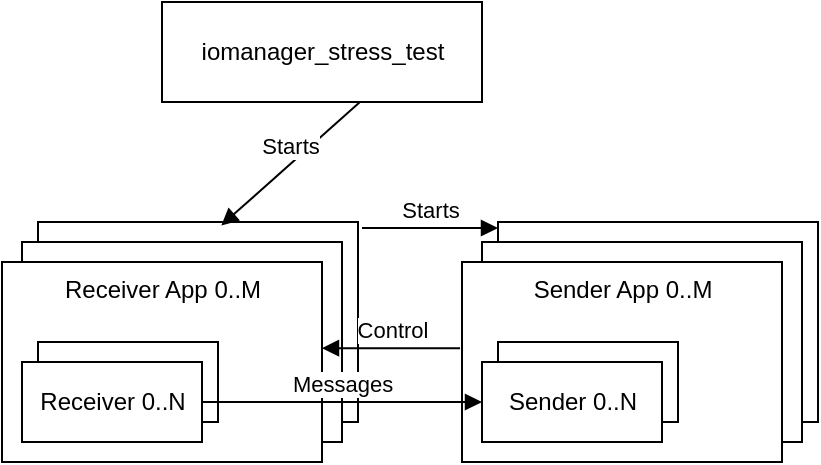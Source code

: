 <mxfile version="20.6.1" type="device" pages="5"><diagram name="iomanager_stress_test Apps" id="K3QypD5kPTC4TLY9dZU2"><mxGraphModel dx="1444" dy="2107" grid="1" gridSize="10" guides="1" tooltips="1" connect="1" arrows="1" fold="1" page="1" pageScale="1" pageWidth="850" pageHeight="1100" math="0" shadow="0"><root><mxCell id="0"/><mxCell id="1" parent="0"/><mxCell id="SpNEIe9kE4D9Aog1evqD-26" value="iomanager_stress_test" style="html=1;" parent="1" vertex="1"><mxGeometry x="130" y="-290" width="160" height="50" as="geometry"/></mxCell><mxCell id="SpNEIe9kE4D9Aog1evqD-27" value="" style="html=1;" parent="1" vertex="1"><mxGeometry x="68" y="-180" width="160" height="100" as="geometry"/></mxCell><mxCell id="SpNEIe9kE4D9Aog1evqD-28" value="iomanager_stress_test" style="html=1;" parent="1" vertex="1"><mxGeometry x="60" y="-170" width="160" height="100" as="geometry"/></mxCell><mxCell id="SpNEIe9kE4D9Aog1evqD-29" value="Receiver App 0..M" style="html=1;verticalAlign=top;" parent="1" vertex="1"><mxGeometry x="50" y="-160" width="160" height="100" as="geometry"/></mxCell><mxCell id="SpNEIe9kE4D9Aog1evqD-30" value="Receiver 0..N" style="html=1;" parent="1" vertex="1"><mxGeometry x="68" y="-120" width="90" height="40" as="geometry"/></mxCell><mxCell id="SpNEIe9kE4D9Aog1evqD-31" value="Receiver 0..N" style="html=1;" parent="1" vertex="1"><mxGeometry x="60" y="-110" width="90" height="40" as="geometry"/></mxCell><mxCell id="SpNEIe9kE4D9Aog1evqD-32" value="" style="html=1;" parent="1" vertex="1"><mxGeometry x="298" y="-180" width="160" height="100" as="geometry"/></mxCell><mxCell id="SpNEIe9kE4D9Aog1evqD-33" value="iomanager_stress_test" style="html=1;" parent="1" vertex="1"><mxGeometry x="290" y="-170" width="160" height="100" as="geometry"/></mxCell><mxCell id="SpNEIe9kE4D9Aog1evqD-34" value="Sender App 0..M" style="html=1;verticalAlign=top;" parent="1" vertex="1"><mxGeometry x="280" y="-160" width="160" height="100" as="geometry"/></mxCell><mxCell id="SpNEIe9kE4D9Aog1evqD-35" value="Receiver 0..N" style="html=1;" parent="1" vertex="1"><mxGeometry x="298" y="-120" width="90" height="40" as="geometry"/></mxCell><mxCell id="SpNEIe9kE4D9Aog1evqD-36" value="Sender 0..N" style="html=1;" parent="1" vertex="1"><mxGeometry x="290" y="-110" width="90" height="40" as="geometry"/></mxCell><mxCell id="SpNEIe9kE4D9Aog1evqD-37" value="Messages" style="html=1;verticalAlign=bottom;endArrow=block;rounded=0;exitX=1;exitY=0.5;exitDx=0;exitDy=0;" parent="1" source="SpNEIe9kE4D9Aog1evqD-31" target="SpNEIe9kE4D9Aog1evqD-36" edge="1"><mxGeometry width="80" relative="1" as="geometry"><mxPoint x="170" y="-90.34" as="sourcePoint"/><mxPoint x="250" y="-90.34" as="targetPoint"/></mxGeometry></mxCell><mxCell id="SpNEIe9kE4D9Aog1evqD-38" value="Control" style="html=1;verticalAlign=bottom;endArrow=block;rounded=0;exitX=-0.006;exitY=0.431;exitDx=0;exitDy=0;exitPerimeter=0;entryX=1;entryY=0.431;entryDx=0;entryDy=0;entryPerimeter=0;" parent="1" source="SpNEIe9kE4D9Aog1evqD-34" target="SpNEIe9kE4D9Aog1evqD-29" edge="1"><mxGeometry width="80" relative="1" as="geometry"><mxPoint x="420" y="-50" as="sourcePoint"/><mxPoint x="500" y="-50" as="targetPoint"/></mxGeometry></mxCell><mxCell id="SpNEIe9kE4D9Aog1evqD-39" value="Starts" style="html=1;verticalAlign=bottom;endArrow=block;rounded=0;exitX=0.617;exitY=1.006;exitDx=0;exitDy=0;exitPerimeter=0;entryX=0.573;entryY=0.017;entryDx=0;entryDy=0;entryPerimeter=0;" parent="1" source="SpNEIe9kE4D9Aog1evqD-26" target="SpNEIe9kE4D9Aog1evqD-27" edge="1"><mxGeometry width="80" relative="1" as="geometry"><mxPoint x="420" y="-50" as="sourcePoint"/><mxPoint x="500" y="-50" as="targetPoint"/></mxGeometry></mxCell><mxCell id="SpNEIe9kE4D9Aog1evqD-40" value="Starts" style="html=1;verticalAlign=bottom;endArrow=block;rounded=0;entryX=0;entryY=0;entryDx=0;entryDy=0;" parent="1" edge="1"><mxGeometry width="80" relative="1" as="geometry"><mxPoint x="230" y="-177" as="sourcePoint"/><mxPoint x="298" y="-177.0" as="targetPoint"/></mxGeometry></mxCell></root></mxGraphModel></diagram><diagram id="YCkuWV2Kvreng_vRU2ek" name="iomanager_stress_test Connection"><mxGraphModel dx="1444" dy="1007" grid="1" gridSize="10" guides="1" tooltips="1" connect="1" arrows="1" fold="1" page="1" pageScale="1" pageWidth="850" pageHeight="1100" math="0" shadow="0"><root><mxCell id="0"/><mxCell id="1" parent="0"/><mxCell id="c6TTiU8DeKmu9vffvjNB-1" value="SenderN" style="shape=umlLifeline;perimeter=lifelinePerimeter;whiteSpace=wrap;html=1;container=0;dropTarget=0;collapsible=0;recursiveResize=0;outlineConnect=0;portConstraint=eastwest;newEdgeStyle={&quot;edgeStyle&quot;:&quot;elbowEdgeStyle&quot;,&quot;elbow&quot;:&quot;vertical&quot;,&quot;curved&quot;:0,&quot;rounded&quot;:0};" parent="1" vertex="1"><mxGeometry x="370" y="252" width="100" height="308" as="geometry"/></mxCell><mxCell id="c6TTiU8DeKmu9vffvjNB-2" value="ReceiverN" style="shape=umlLifeline;perimeter=lifelinePerimeter;whiteSpace=wrap;html=1;container=0;dropTarget=0;collapsible=0;recursiveResize=0;outlineConnect=0;portConstraint=eastwest;newEdgeStyle={&quot;edgeStyle&quot;:&quot;elbowEdgeStyle&quot;,&quot;elbow&quot;:&quot;vertical&quot;,&quot;curved&quot;:0,&quot;rounded&quot;:0};" parent="1" vertex="1"><mxGeometry x="200" y="250" width="100" height="310" as="geometry"/></mxCell><mxCell id="c6TTiU8DeKmu9vffvjNB-3" value="Ready" style="html=1;verticalAlign=bottom;endArrow=block;edgeStyle=elbowEdgeStyle;elbow=vertical;curved=0;rounded=0;" parent="1" target="c6TTiU8DeKmu9vffvjNB-1" edge="1"><mxGeometry width="80" relative="1" as="geometry"><mxPoint x="250" y="320" as="sourcePoint"/><mxPoint x="330" y="320" as="targetPoint"/></mxGeometry></mxCell><mxCell id="c6TTiU8DeKmu9vffvjNB-4" value="Data0" style="html=1;verticalAlign=bottom;endArrow=block;edgeStyle=elbowEdgeStyle;elbow=vertical;curved=0;rounded=0;" parent="1" source="c6TTiU8DeKmu9vffvjNB-1" target="c6TTiU8DeKmu9vffvjNB-2" edge="1"><mxGeometry width="80" relative="1" as="geometry"><mxPoint x="250" y="399.5" as="sourcePoint"/><mxPoint x="390" y="399.5" as="targetPoint"/><Array as="points"><mxPoint x="360" y="370"/><mxPoint x="360" y="360"/></Array></mxGeometry></mxCell><mxCell id="c6TTiU8DeKmu9vffvjNB-5" value="Data1" style="html=1;verticalAlign=bottom;endArrow=block;edgeStyle=elbowEdgeStyle;elbow=vertical;curved=0;rounded=0;" parent="1" edge="1"><mxGeometry width="80" relative="1" as="geometry"><mxPoint x="420" y="396" as="sourcePoint"/><mxPoint x="250" y="396" as="targetPoint"/><Array as="points"><mxPoint x="380" y="396"/><mxPoint x="380" y="386"/></Array></mxGeometry></mxCell><mxCell id="c6TTiU8DeKmu9vffvjNB-6" value="Complete" style="html=1;verticalAlign=bottom;endArrow=block;edgeStyle=elbowEdgeStyle;elbow=vertical;curved=0;rounded=0;" parent="1" edge="1"><mxGeometry width="80" relative="1" as="geometry"><mxPoint x="251" y="510.0" as="sourcePoint"/><mxPoint x="421" y="510.0" as="targetPoint"/></mxGeometry></mxCell><mxCell id="c6TTiU8DeKmu9vffvjNB-7" value="DataN" style="html=1;verticalAlign=bottom;endArrow=block;edgeStyle=elbowEdgeStyle;elbow=vertical;curved=0;rounded=0;" parent="1" edge="1"><mxGeometry width="80" relative="1" as="geometry"><mxPoint x="420" y="475.0" as="sourcePoint"/><mxPoint x="250" y="470.0" as="targetPoint"/><Array as="points"><mxPoint x="340" y="470"/><mxPoint x="370" y="440"/></Array></mxGeometry></mxCell><mxCell id="c6TTiU8DeKmu9vffvjNB-8" value="Connectivity Service" style="shape=umlLifeline;perimeter=lifelinePerimeter;whiteSpace=wrap;html=1;container=1;collapsible=0;recursiveResize=0;outlineConnect=0;" parent="1" vertex="1"><mxGeometry x="50" y="130" width="100" height="580" as="geometry"/></mxCell><mxCell id="c6TTiU8DeKmu9vffvjNB-9" value="Publish" style="html=1;verticalAlign=bottom;endArrow=block;edgeStyle=elbowEdgeStyle;elbow=vertical;curved=0;rounded=0;" parent="c6TTiU8DeKmu9vffvjNB-8" edge="1"><mxGeometry x="0.067" y="-10" width="80" relative="1" as="geometry"><mxPoint x="200" y="180" as="sourcePoint"/><mxPoint x="50" y="180" as="targetPoint"/><Array as="points"><mxPoint x="160.5" y="180"/></Array><mxPoint as="offset"/></mxGeometry></mxCell><mxCell id="c6TTiU8DeKmu9vffvjNB-10" value="Lookup" style="html=1;verticalAlign=bottom;endArrow=block;edgeStyle=elbowEdgeStyle;elbow=vertical;curved=0;rounded=0;" parent="1" source="c6TTiU8DeKmu9vffvjNB-8" target="c6TTiU8DeKmu9vffvjNB-1" edge="1"><mxGeometry x="0.126" width="80" relative="1" as="geometry"><mxPoint x="280" y="380" as="sourcePoint"/><mxPoint x="130" y="380" as="targetPoint"/><Array as="points"><mxPoint x="160" y="340"/><mxPoint x="240.5" y="380"/></Array><mxPoint as="offset"/></mxGeometry></mxCell><mxCell id="c6TTiU8DeKmu9vffvjNB-11" value="Retract" style="html=1;verticalAlign=bottom;endArrow=block;edgeStyle=elbowEdgeStyle;elbow=vertical;curved=0;rounded=0;" parent="1" edge="1"><mxGeometry x="0.067" y="-10" width="80" relative="1" as="geometry"><mxPoint x="250" y="520.0" as="sourcePoint"/><mxPoint x="100" y="520.0" as="targetPoint"/><Array as="points"><mxPoint x="210.5" y="520"/></Array><mxPoint as="offset"/></mxGeometry></mxCell><mxCell id="c6TTiU8DeKmu9vffvjNB-12" value="" style="endArrow=classic;startArrow=classic;html=1;rounded=0;" parent="1" source="c6TTiU8DeKmu9vffvjNB-1" target="c6TTiU8DeKmu9vffvjNB-8" edge="1"><mxGeometry width="50" height="50" relative="1" as="geometry"><mxPoint x="80" y="520" as="sourcePoint"/><mxPoint x="130" y="470" as="targetPoint"/><Array as="points"><mxPoint x="260" y="340"/></Array></mxGeometry></mxCell><mxCell id="c6TTiU8DeKmu9vffvjNB-13" value="" style="html=1;verticalAlign=bottom;endArrow=block;edgeStyle=elbowEdgeStyle;elbow=vertical;curved=0;rounded=0;" parent="1" edge="1"><mxGeometry width="80" relative="1" as="geometry"><mxPoint x="250" y="323" as="sourcePoint"/><mxPoint x="419.5" y="323.31" as="targetPoint"/></mxGeometry></mxCell></root></mxGraphModel></diagram><diagram id="fQpJtpzg3wtGNF5zKZbb" name="iomanager_stress_test_pubsub Apps"><mxGraphModel dx="1444" dy="2107" grid="1" gridSize="10" guides="1" tooltips="1" connect="1" arrows="1" fold="1" page="1" pageScale="1" pageWidth="850" pageHeight="1100" math="0" shadow="0"><root><mxCell id="0"/><mxCell id="1" parent="0"/><mxCell id="eCZsHmOFlfPBalWfF6iG-12" value="iomanager_stress_test_pubsub" style="html=1;" parent="1" vertex="1"><mxGeometry x="200" y="-530" width="190" height="50" as="geometry"/></mxCell><mxCell id="eCZsHmOFlfPBalWfF6iG-13" value="" style="html=1;" parent="1" vertex="1"><mxGeometry x="140" y="-420" width="188" height="140" as="geometry"/></mxCell><mxCell id="eCZsHmOFlfPBalWfF6iG-14" value="iomanager_stress_test" style="html=1;" parent="1" vertex="1"><mxGeometry x="130" y="-410" width="190" height="140" as="geometry"/></mxCell><mxCell id="eCZsHmOFlfPBalWfF6iG-15" value="Publisher App 0..M" style="html=1;verticalAlign=top;" parent="1" vertex="1"><mxGeometry x="120" y="-400" width="190" height="140" as="geometry"/></mxCell><mxCell id="eCZsHmOFlfPBalWfF6iG-16" value="" style="html=1;" parent="1" vertex="1"><mxGeometry x="494" y="-420" width="160" height="210" as="geometry"/></mxCell><mxCell id="eCZsHmOFlfPBalWfF6iG-17" value="iomanager_stress_test" style="html=1;" parent="1" vertex="1"><mxGeometry x="486" y="-410" width="160" height="210" as="geometry"/></mxCell><mxCell id="eCZsHmOFlfPBalWfF6iG-18" value="Subscriber App 0..M" style="html=1;verticalAlign=top;" parent="1" vertex="1"><mxGeometry x="476" y="-400" width="160" height="210" as="geometry"/></mxCell><mxCell id="eCZsHmOFlfPBalWfF6iG-19" value="Starts" style="html=1;verticalAlign=bottom;endArrow=block;rounded=0;exitX=0.617;exitY=1.006;exitDx=0;exitDy=0;exitPerimeter=0;entryX=0.573;entryY=0.017;entryDx=0;entryDy=0;entryPerimeter=0;" parent="1" source="eCZsHmOFlfPBalWfF6iG-12" target="eCZsHmOFlfPBalWfF6iG-13" edge="1"><mxGeometry width="80" relative="1" as="geometry"><mxPoint x="520" y="-290" as="sourcePoint"/><mxPoint x="600" y="-290" as="targetPoint"/></mxGeometry></mxCell><mxCell id="eCZsHmOFlfPBalWfF6iG-20" value="Starts" style="html=1;verticalAlign=bottom;endArrow=block;rounded=0;exitX=0.995;exitY=0.065;exitDx=0;exitDy=0;exitPerimeter=0;" parent="1" source="eCZsHmOFlfPBalWfF6iG-13" edge="1"><mxGeometry width="80" relative="1" as="geometry"><mxPoint x="330" y="-446" as="sourcePoint"/><mxPoint x="494" y="-414.41" as="targetPoint"/></mxGeometry></mxCell><mxCell id="eCZsHmOFlfPBalWfF6iG-21" value="" style="html=1;verticalAlign=top;" parent="1" vertex="1"><mxGeometry x="150" y="-365" width="140" height="95" as="geometry"/></mxCell><mxCell id="eCZsHmOFlfPBalWfF6iG-23" value="Group 0..G" style="html=1;verticalAlign=top;" parent="1" vertex="1"><mxGeometry x="135" y="-355" width="140" height="90" as="geometry"/></mxCell><mxCell id="eCZsHmOFlfPBalWfF6iG-27" value="Group 0..G" style="html=1;verticalAlign=top;" parent="1" vertex="1"><mxGeometry x="496" y="-370" width="120" height="160" as="geometry"/></mxCell><mxCell id="eCZsHmOFlfPBalWfF6iG-28" value="Receiver 0..N" style="html=1;" parent="1" vertex="1"><mxGeometry x="168" y="-330" width="90" height="40" as="geometry"/></mxCell><mxCell id="eCZsHmOFlfPBalWfF6iG-29" value="Publisher 0..N" style="html=1;" parent="1" vertex="1"><mxGeometry x="160" y="-320" width="90" height="40" as="geometry"/></mxCell><mxCell id="eCZsHmOFlfPBalWfF6iG-30" value="Group 0..G" style="html=1;verticalAlign=top;" parent="1" vertex="1"><mxGeometry x="486" y="-360" width="120" height="160" as="geometry"/></mxCell><mxCell id="eCZsHmOFlfPBalWfF6iG-31" value="" style="html=1;" parent="1" vertex="1"><mxGeometry x="504" y="-330" width="90" height="40" as="geometry"/></mxCell><mxCell id="eCZsHmOFlfPBalWfF6iG-32" value="Subscriber 0..N" style="html=1;" parent="1" vertex="1"><mxGeometry x="496" y="-320" width="90" height="40" as="geometry"/></mxCell><mxCell id="eCZsHmOFlfPBalWfF6iG-33" value="QuotaReached" style="html=1;verticalAlign=bottom;endArrow=block;rounded=0;exitX=0;exitY=0.75;exitDx=0;exitDy=0;entryX=1;entryY=0.75;entryDx=0;entryDy=0;" parent="1" source="eCZsHmOFlfPBalWfF6iG-32" target="eCZsHmOFlfPBalWfF6iG-29" edge="1"><mxGeometry width="80" relative="1" as="geometry"><mxPoint x="520" y="-290" as="sourcePoint"/><mxPoint x="600" y="-290" as="targetPoint"/></mxGeometry></mxCell><mxCell id="eCZsHmOFlfPBalWfF6iG-34" value="Messages" style="html=1;verticalAlign=bottom;endArrow=block;rounded=0;exitX=1;exitY=0.25;exitDx=0;exitDy=0;entryX=0;entryY=0.25;entryDx=0;entryDy=0;" parent="1" source="eCZsHmOFlfPBalWfF6iG-29" target="eCZsHmOFlfPBalWfF6iG-32" edge="1"><mxGeometry width="80" relative="1" as="geometry"><mxPoint x="270" y="-330.34" as="sourcePoint"/><mxPoint x="350" y="-330.34" as="targetPoint"/></mxGeometry></mxCell><mxCell id="eCZsHmOFlfPBalWfF6iG-35" value="Subscriber G" style="html=1;" parent="1" vertex="1"><mxGeometry x="501" y="-260" width="90" height="40" as="geometry"/></mxCell><mxCell id="eCZsHmOFlfPBalWfF6iG-36" value="Messages" style="html=1;verticalAlign=bottom;endArrow=block;rounded=0;entryX=0;entryY=0.5;entryDx=0;entryDy=0;" parent="1" target="eCZsHmOFlfPBalWfF6iG-35" edge="1"><mxGeometry x="0.148" y="-22" width="80" relative="1" as="geometry"><mxPoint x="250" y="-310" as="sourcePoint"/><mxPoint x="410" y="-300.0" as="targetPoint"/><mxPoint as="offset"/></mxGeometry></mxCell><mxCell id="eCZsHmOFlfPBalWfF6iG-37" value="" style="html=1;verticalAlign=bottom;endArrow=block;rounded=0;entryX=0;entryY=0.5;entryDx=0;entryDy=0;exitX=1;exitY=0.25;exitDx=0;exitDy=0;" parent="1" source="eCZsHmOFlfPBalWfF6iG-28" target="eCZsHmOFlfPBalWfF6iG-35" edge="1"><mxGeometry width="80" relative="1" as="geometry"><mxPoint x="260" y="-300.0" as="sourcePoint"/><mxPoint x="415" y="-230.0" as="targetPoint"/></mxGeometry></mxCell></root></mxGraphModel></diagram><diagram id="4Ph252zw7ifwea-ceBBg" name="iomanager_stress_test_pubsub Connections"><mxGraphModel dx="1444" dy="1007" grid="1" gridSize="10" guides="1" tooltips="1" connect="1" arrows="1" fold="1" page="1" pageScale="1" pageWidth="850" pageHeight="1100" math="0" shadow="0"><root><mxCell id="0"/><mxCell id="1" parent="0"/><mxCell id="Y3vjoHu9hPTTnW9k3HrH-1" value="PublisherG-N" style="shape=umlLifeline;perimeter=lifelinePerimeter;whiteSpace=wrap;html=1;container=0;dropTarget=0;collapsible=0;recursiveResize=0;outlineConnect=0;portConstraint=eastwest;newEdgeStyle={&quot;edgeStyle&quot;:&quot;elbowEdgeStyle&quot;,&quot;elbow&quot;:&quot;vertical&quot;,&quot;curved&quot;:0,&quot;rounded&quot;:0};" parent="1" vertex="1"><mxGeometry x="420" y="262" width="100" height="308" as="geometry"/></mxCell><mxCell id="Y3vjoHu9hPTTnW9k3HrH-2" value="SubscriberG-N" style="shape=umlLifeline;perimeter=lifelinePerimeter;whiteSpace=wrap;html=1;container=0;dropTarget=0;collapsible=0;recursiveResize=0;outlineConnect=0;portConstraint=eastwest;newEdgeStyle={&quot;edgeStyle&quot;:&quot;elbowEdgeStyle&quot;,&quot;elbow&quot;:&quot;vertical&quot;,&quot;curved&quot;:0,&quot;rounded&quot;:0};" parent="1" vertex="1"><mxGeometry x="250" y="260" width="100" height="310" as="geometry"/></mxCell><mxCell id="Y3vjoHu9hPTTnW9k3HrH-3" value="Data0" style="html=1;verticalAlign=bottom;endArrow=block;edgeStyle=elbowEdgeStyle;elbow=vertical;curved=0;rounded=0;" parent="1" edge="1"><mxGeometry width="80" relative="1" as="geometry"><mxPoint x="469.5" y="348" as="sourcePoint"/><mxPoint x="380" y="350" as="targetPoint"/><Array as="points"><mxPoint x="410" y="348"/><mxPoint x="410" y="338"/></Array></mxGeometry></mxCell><mxCell id="Y3vjoHu9hPTTnW9k3HrH-4" value="Data1" style="html=1;verticalAlign=bottom;endArrow=block;edgeStyle=elbowEdgeStyle;elbow=vertical;curved=0;rounded=0;" parent="1" edge="1"><mxGeometry width="80" relative="1" as="geometry"><mxPoint x="470" y="405" as="sourcePoint"/><mxPoint x="300" y="405" as="targetPoint"/><Array as="points"><mxPoint x="430" y="405"/><mxPoint x="430" y="395"/></Array></mxGeometry></mxCell><mxCell id="Y3vjoHu9hPTTnW9k3HrH-5" value="Quota Reached" style="html=1;verticalAlign=bottom;endArrow=block;edgeStyle=elbowEdgeStyle;elbow=vertical;curved=0;rounded=0;" parent="1" edge="1"><mxGeometry width="80" relative="1" as="geometry"><mxPoint x="301" y="520" as="sourcePoint"/><mxPoint x="471" y="520" as="targetPoint"/></mxGeometry></mxCell><mxCell id="Y3vjoHu9hPTTnW9k3HrH-6" value="DataN" style="html=1;verticalAlign=bottom;endArrow=block;edgeStyle=elbowEdgeStyle;elbow=vertical;curved=0;rounded=0;" parent="1" edge="1"><mxGeometry width="80" relative="1" as="geometry"><mxPoint x="470" y="485" as="sourcePoint"/><mxPoint x="300" y="480" as="targetPoint"/><Array as="points"><mxPoint x="390" y="480"/><mxPoint x="420" y="450"/></Array></mxGeometry></mxCell><mxCell id="Y3vjoHu9hPTTnW9k3HrH-7" value="Connectivity Service" style="shape=umlLifeline;perimeter=lifelinePerimeter;whiteSpace=wrap;html=1;container=1;collapsible=0;recursiveResize=0;outlineConnect=0;" parent="1" vertex="1"><mxGeometry x="100" y="140" width="100" height="580" as="geometry"/></mxCell><mxCell id="Y3vjoHu9hPTTnW9k3HrH-8" value="Publish" style="html=1;verticalAlign=bottom;endArrow=block;edgeStyle=elbowEdgeStyle;elbow=vertical;curved=0;rounded=0;" parent="Y3vjoHu9hPTTnW9k3HrH-7" source="Y3vjoHu9hPTTnW9k3HrH-1" edge="1"><mxGeometry x="0.061" width="80" relative="1" as="geometry"><mxPoint x="200" y="180" as="sourcePoint"/><mxPoint x="50" y="180" as="targetPoint"/><Array as="points"><mxPoint x="160.5" y="180"/></Array><mxPoint as="offset"/></mxGeometry></mxCell><mxCell id="Y3vjoHu9hPTTnW9k3HrH-9" value="Lookup" style="html=1;verticalAlign=bottom;endArrow=block;edgeStyle=elbowEdgeStyle;elbow=vertical;curved=0;rounded=0;" parent="1" edge="1"><mxGeometry x="0.126" width="80" relative="1" as="geometry"><mxPoint x="149.81" y="385" as="sourcePoint"/><mxPoint x="300" y="385" as="targetPoint"/><Array as="points"><mxPoint x="210" y="385"/><mxPoint x="290.5" y="425"/></Array><mxPoint as="offset"/></mxGeometry></mxCell><mxCell id="Y3vjoHu9hPTTnW9k3HrH-10" value="Retract" style="html=1;verticalAlign=bottom;endArrow=block;edgeStyle=elbowEdgeStyle;elbow=vertical;curved=0;rounded=0;" parent="1" target="Y3vjoHu9hPTTnW9k3HrH-7" edge="1"><mxGeometry x="0.029" width="80" relative="1" as="geometry"><mxPoint x="469.5" y="540" as="sourcePoint"/><mxPoint x="170" y="540" as="targetPoint"/><Array as="points"><mxPoint x="360" y="540"/><mxPoint x="260.5" y="530"/></Array><mxPoint as="offset"/></mxGeometry></mxCell><mxCell id="Y3vjoHu9hPTTnW9k3HrH-11" value="" style="endArrow=classic;startArrow=classic;html=1;rounded=0;" parent="1" edge="1"><mxGeometry width="50" height="50" relative="1" as="geometry"><mxPoint x="150" y="385" as="sourcePoint"/><mxPoint x="299.5" y="385" as="targetPoint"/><Array as="points"><mxPoint x="230" y="385"/></Array></mxGeometry></mxCell><mxCell id="Y3vjoHu9hPTTnW9k3HrH-12" value="SubscriberG" style="shape=umlLifeline;perimeter=lifelinePerimeter;whiteSpace=wrap;html=1;container=0;dropTarget=0;collapsible=0;recursiveResize=0;outlineConnect=0;portConstraint=eastwest;newEdgeStyle={&quot;edgeStyle&quot;:&quot;elbowEdgeStyle&quot;,&quot;elbow&quot;:&quot;vertical&quot;,&quot;curved&quot;:0,&quot;rounded&quot;:0};" parent="1" vertex="1"><mxGeometry x="570" y="262" width="100" height="310" as="geometry"/></mxCell><mxCell id="Y3vjoHu9hPTTnW9k3HrH-13" value="" style="endArrow=classic;startArrow=classic;html=1;rounded=0;" parent="1" edge="1"><mxGeometry width="50" height="50" relative="1" as="geometry"><mxPoint x="149.81" y="385" as="sourcePoint"/><mxPoint x="619.5" y="385" as="targetPoint"/><Array as="points"><mxPoint x="240" y="385"/></Array></mxGeometry></mxCell><mxCell id="Y3vjoHu9hPTTnW9k3HrH-14" value="Data1" style="html=1;verticalAlign=bottom;endArrow=block;edgeStyle=elbowEdgeStyle;elbow=vertical;curved=0;rounded=0;" parent="1" edge="1"><mxGeometry width="80" relative="1" as="geometry"><mxPoint x="469.81" y="411" as="sourcePoint"/><mxPoint x="619.5" y="411" as="targetPoint"/><Array as="points"><mxPoint x="440" y="405"/><mxPoint x="440" y="400"/></Array></mxGeometry></mxCell><mxCell id="Y3vjoHu9hPTTnW9k3HrH-15" value="DataN" style="html=1;verticalAlign=bottom;endArrow=block;edgeStyle=elbowEdgeStyle;elbow=vertical;curved=0;rounded=0;" parent="1" edge="1"><mxGeometry width="80" relative="1" as="geometry"><mxPoint x="470" y="470" as="sourcePoint"/><mxPoint x="619.5" y="480" as="targetPoint"/><Array as="points"><mxPoint x="400" y="480"/><mxPoint x="430" y="450"/></Array></mxGeometry></mxCell></root></mxGraphModel></diagram><diagram id="QYvQnvDFuTM81GmJ-zWl" name="reconnection_test"><mxGraphModel dx="1444" dy="1007" grid="1" gridSize="10" guides="1" tooltips="1" connect="1" arrows="1" fold="1" page="1" pageScale="1" pageWidth="850" pageHeight="1100" math="0" shadow="0"><root><mxCell id="0"/><mxCell id="1" parent="0"/><mxCell id="NXU6poLoJt0sFuJu6bDA-1" value="ID 0" style="html=1;" parent="1" vertex="1"><mxGeometry x="380" y="450" width="110" height="50" as="geometry"/></mxCell><mxCell id="NXU6poLoJt0sFuJu6bDA-2" value="ID 1" style="html=1;" parent="1" vertex="1"><mxGeometry x="520" y="550" width="110" height="50" as="geometry"/></mxCell><mxCell id="NXU6poLoJt0sFuJu6bDA-3" value="ID 2" style="html=1;" parent="1" vertex="1"><mxGeometry x="470" y="680" width="110" height="50" as="geometry"/></mxCell><mxCell id="NXU6poLoJt0sFuJu6bDA-5" value="ID N" style="html=1;" parent="1" vertex="1"><mxGeometry x="250" y="550" width="110" height="50" as="geometry"/></mxCell><mxCell id="NXU6poLoJt0sFuJu6bDA-8" value="Message" style="html=1;verticalAlign=bottom;endArrow=block;rounded=0;" parent="1" source="NXU6poLoJt0sFuJu6bDA-1" target="NXU6poLoJt0sFuJu6bDA-2" edge="1"><mxGeometry width="80" relative="1" as="geometry"><mxPoint x="380" y="500" as="sourcePoint"/><mxPoint x="460" y="500" as="targetPoint"/></mxGeometry></mxCell><mxCell id="NXU6poLoJt0sFuJu6bDA-9" value="Message" style="html=1;verticalAlign=bottom;endArrow=block;rounded=0;" parent="1" source="NXU6poLoJt0sFuJu6bDA-2" target="NXU6poLoJt0sFuJu6bDA-3" edge="1"><mxGeometry width="80" relative="1" as="geometry"><mxPoint x="485" y="540" as="sourcePoint"/><mxPoint x="525" y="560" as="targetPoint"/></mxGeometry></mxCell><mxCell id="NXU6poLoJt0sFuJu6bDA-10" value="Message" style="html=1;verticalAlign=bottom;endArrow=block;rounded=0;" parent="1" source="NXU6poLoJt0sFuJu6bDA-3" target="NXU6poLoJt0sFuJu6bDA-7" edge="1"><mxGeometry width="80" relative="1" as="geometry"><mxPoint x="565.909" y="610" as="sourcePoint"/><mxPoint x="544.091" y="670" as="targetPoint"/></mxGeometry></mxCell><mxCell id="NXU6poLoJt0sFuJu6bDA-12" value="Message" style="html=1;verticalAlign=bottom;endArrow=block;rounded=0;" parent="1" source="NXU6poLoJt0sFuJu6bDA-7" target="NXU6poLoJt0sFuJu6bDA-5" edge="1"><mxGeometry width="80" relative="1" as="geometry"><mxPoint x="585.909" y="630" as="sourcePoint"/><mxPoint x="564.091" y="690" as="targetPoint"/></mxGeometry></mxCell><mxCell id="NXU6poLoJt0sFuJu6bDA-13" value="Message" style="html=1;verticalAlign=bottom;endArrow=block;rounded=0;" parent="1" source="NXU6poLoJt0sFuJu6bDA-5" target="NXU6poLoJt0sFuJu6bDA-1" edge="1"><mxGeometry x="-0.312" y="16" width="80" relative="1" as="geometry"><mxPoint x="595.909" y="640" as="sourcePoint"/><mxPoint x="574.091" y="700" as="targetPoint"/><mxPoint as="offset"/></mxGeometry></mxCell><mxCell id="NXU6poLoJt0sFuJu6bDA-14" value="" style="group" parent="1" vertex="1" connectable="0"><mxGeometry x="280" y="680" width="120" height="60" as="geometry"/></mxCell><mxCell id="NXU6poLoJt0sFuJu6bDA-6" value="ID 2" style="html=1;" parent="NXU6poLoJt0sFuJu6bDA-14" vertex="1"><mxGeometry y="10" width="110" height="50" as="geometry"/></mxCell><mxCell id="NXU6poLoJt0sFuJu6bDA-7" value="ID 3..N-1" style="html=1;" parent="NXU6poLoJt0sFuJu6bDA-14" vertex="1"><mxGeometry x="10" width="110" height="50" as="geometry"/></mxCell><mxCell id="iKJNynR1Peq1OOVLgcQN-1" value="reconnection_test" style="html=1;" vertex="1" parent="1"><mxGeometry x="145" y="370" width="135" height="50" as="geometry"/></mxCell><mxCell id="iKJNynR1Peq1OOVLgcQN-2" value="(Re)Starts" style="html=1;verticalAlign=bottom;endArrow=block;rounded=0;entryX=0;entryY=0;entryDx=0;entryDy=0;" edge="1" parent="1" source="iKJNynR1Peq1OOVLgcQN-1" target="NXU6poLoJt0sFuJu6bDA-5"><mxGeometry width="80" relative="1" as="geometry"><mxPoint x="145" y="470" as="sourcePoint"/><mxPoint x="225" y="470" as="targetPoint"/></mxGeometry></mxCell><mxCell id="iKJNynR1Peq1OOVLgcQN-3" value="(Re)Starts" style="html=1;verticalAlign=bottom;endArrow=block;rounded=0;entryX=0;entryY=0;entryDx=0;entryDy=0;" edge="1" parent="1" source="iKJNynR1Peq1OOVLgcQN-1" target="NXU6poLoJt0sFuJu6bDA-6"><mxGeometry x="0.6" y="-20" width="80" relative="1" as="geometry"><mxPoint x="155" y="480" as="sourcePoint"/><mxPoint x="235" y="480" as="targetPoint"/><Array as="points"><mxPoint x="200" y="690"/></Array><mxPoint as="offset"/></mxGeometry></mxCell><mxCell id="iKJNynR1Peq1OOVLgcQN-4" value="(Re)Starts" style="html=1;verticalAlign=bottom;endArrow=block;rounded=0;entryX=0;entryY=0;entryDx=0;entryDy=0;" edge="1" parent="1" source="iKJNynR1Peq1OOVLgcQN-1" target="NXU6poLoJt0sFuJu6bDA-7"><mxGeometry width="80" relative="1" as="geometry"><mxPoint x="165" y="490" as="sourcePoint"/><mxPoint x="245" y="490" as="targetPoint"/><Array as="points"><mxPoint x="220" y="680"/></Array></mxGeometry></mxCell><mxCell id="iKJNynR1Peq1OOVLgcQN-5" value="(Re)Starts" style="html=1;verticalAlign=bottom;endArrow=block;rounded=0;entryX=1;entryY=0;entryDx=0;entryDy=0;" edge="1" parent="1" source="iKJNynR1Peq1OOVLgcQN-1" target="NXU6poLoJt0sFuJu6bDA-3"><mxGeometry x="0.771" width="80" relative="1" as="geometry"><mxPoint x="175" y="500" as="sourcePoint"/><mxPoint x="255" y="500" as="targetPoint"/><Array as="points"><mxPoint x="640" y="400"/><mxPoint x="640" y="680"/></Array><mxPoint as="offset"/></mxGeometry></mxCell><mxCell id="iKJNynR1Peq1OOVLgcQN-6" value="(Re)Starts" style="html=1;verticalAlign=bottom;endArrow=block;rounded=0;entryX=1;entryY=0;entryDx=0;entryDy=0;" edge="1" parent="1" source="iKJNynR1Peq1OOVLgcQN-1" target="NXU6poLoJt0sFuJu6bDA-2"><mxGeometry width="80" relative="1" as="geometry"><mxPoint x="185" y="510" as="sourcePoint"/><mxPoint x="265" y="510" as="targetPoint"/><Array as="points"><mxPoint x="630" y="400"/></Array></mxGeometry></mxCell><mxCell id="iKJNynR1Peq1OOVLgcQN-7" value="(Re)Starts" style="html=1;verticalAlign=bottom;endArrow=block;rounded=0;entryX=0;entryY=0;entryDx=0;entryDy=0;" edge="1" parent="1" source="iKJNynR1Peq1OOVLgcQN-1" target="NXU6poLoJt0sFuJu6bDA-1"><mxGeometry width="80" relative="1" as="geometry"><mxPoint x="195" y="520" as="sourcePoint"/><mxPoint x="275" y="520" as="targetPoint"/></mxGeometry></mxCell></root></mxGraphModel></diagram></mxfile>